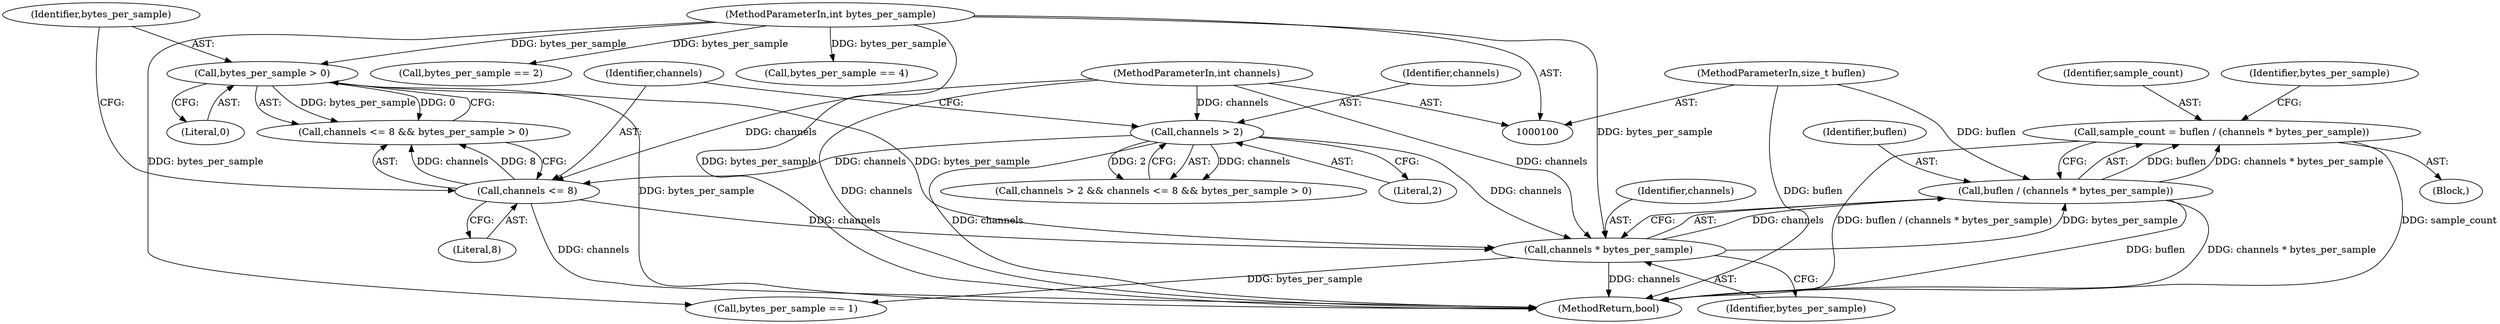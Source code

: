 digraph "0_Chrome_cfcce91cfc1a14a91a672ad0f052b86a5c1768a3_1@integer" {
"1000133" [label="(Call,sample_count = buflen / (channels * bytes_per_sample))"];
"1000135" [label="(Call,buflen / (channels * bytes_per_sample))"];
"1000102" [label="(MethodParameterIn,size_t buflen)"];
"1000137" [label="(Call,channels * bytes_per_sample)"];
"1000125" [label="(Call,channels <= 8)"];
"1000121" [label="(Call,channels > 2)"];
"1000103" [label="(MethodParameterIn,int channels)"];
"1000128" [label="(Call,bytes_per_sample > 0)"];
"1000104" [label="(MethodParameterIn,int bytes_per_sample)"];
"1000133" [label="(Call,sample_count = buflen / (channels * bytes_per_sample))"];
"1000124" [label="(Call,channels <= 8 && bytes_per_sample > 0)"];
"1000137" [label="(Call,channels * bytes_per_sample)"];
"1000128" [label="(Call,bytes_per_sample > 0)"];
"1000141" [label="(Call,bytes_per_sample == 1)"];
"1000134" [label="(Identifier,sample_count)"];
"1000123" [label="(Literal,2)"];
"1000125" [label="(Call,channels <= 8)"];
"1000230" [label="(MethodReturn,bool)"];
"1000142" [label="(Identifier,bytes_per_sample)"];
"1000120" [label="(Call,channels > 2 && channels <= 8 && bytes_per_sample > 0)"];
"1000129" [label="(Identifier,bytes_per_sample)"];
"1000171" [label="(Call,bytes_per_sample == 2)"];
"1000138" [label="(Identifier,channels)"];
"1000127" [label="(Literal,8)"];
"1000126" [label="(Identifier,channels)"];
"1000130" [label="(Literal,0)"];
"1000201" [label="(Call,bytes_per_sample == 4)"];
"1000135" [label="(Call,buflen / (channels * bytes_per_sample))"];
"1000103" [label="(MethodParameterIn,int channels)"];
"1000121" [label="(Call,channels > 2)"];
"1000139" [label="(Identifier,bytes_per_sample)"];
"1000102" [label="(MethodParameterIn,size_t buflen)"];
"1000122" [label="(Identifier,channels)"];
"1000131" [label="(Block,)"];
"1000104" [label="(MethodParameterIn,int bytes_per_sample)"];
"1000136" [label="(Identifier,buflen)"];
"1000133" -> "1000131"  [label="AST: "];
"1000133" -> "1000135"  [label="CFG: "];
"1000134" -> "1000133"  [label="AST: "];
"1000135" -> "1000133"  [label="AST: "];
"1000142" -> "1000133"  [label="CFG: "];
"1000133" -> "1000230"  [label="DDG: sample_count"];
"1000133" -> "1000230"  [label="DDG: buflen / (channels * bytes_per_sample)"];
"1000135" -> "1000133"  [label="DDG: buflen"];
"1000135" -> "1000133"  [label="DDG: channels * bytes_per_sample"];
"1000135" -> "1000137"  [label="CFG: "];
"1000136" -> "1000135"  [label="AST: "];
"1000137" -> "1000135"  [label="AST: "];
"1000135" -> "1000230"  [label="DDG: channels * bytes_per_sample"];
"1000135" -> "1000230"  [label="DDG: buflen"];
"1000102" -> "1000135"  [label="DDG: buflen"];
"1000137" -> "1000135"  [label="DDG: channels"];
"1000137" -> "1000135"  [label="DDG: bytes_per_sample"];
"1000102" -> "1000100"  [label="AST: "];
"1000102" -> "1000230"  [label="DDG: buflen"];
"1000137" -> "1000139"  [label="CFG: "];
"1000138" -> "1000137"  [label="AST: "];
"1000139" -> "1000137"  [label="AST: "];
"1000137" -> "1000230"  [label="DDG: channels"];
"1000125" -> "1000137"  [label="DDG: channels"];
"1000121" -> "1000137"  [label="DDG: channels"];
"1000103" -> "1000137"  [label="DDG: channels"];
"1000128" -> "1000137"  [label="DDG: bytes_per_sample"];
"1000104" -> "1000137"  [label="DDG: bytes_per_sample"];
"1000137" -> "1000141"  [label="DDG: bytes_per_sample"];
"1000125" -> "1000124"  [label="AST: "];
"1000125" -> "1000127"  [label="CFG: "];
"1000126" -> "1000125"  [label="AST: "];
"1000127" -> "1000125"  [label="AST: "];
"1000129" -> "1000125"  [label="CFG: "];
"1000124" -> "1000125"  [label="CFG: "];
"1000125" -> "1000230"  [label="DDG: channels"];
"1000125" -> "1000124"  [label="DDG: channels"];
"1000125" -> "1000124"  [label="DDG: 8"];
"1000121" -> "1000125"  [label="DDG: channels"];
"1000103" -> "1000125"  [label="DDG: channels"];
"1000121" -> "1000120"  [label="AST: "];
"1000121" -> "1000123"  [label="CFG: "];
"1000122" -> "1000121"  [label="AST: "];
"1000123" -> "1000121"  [label="AST: "];
"1000126" -> "1000121"  [label="CFG: "];
"1000120" -> "1000121"  [label="CFG: "];
"1000121" -> "1000230"  [label="DDG: channels"];
"1000121" -> "1000120"  [label="DDG: channels"];
"1000121" -> "1000120"  [label="DDG: 2"];
"1000103" -> "1000121"  [label="DDG: channels"];
"1000103" -> "1000100"  [label="AST: "];
"1000103" -> "1000230"  [label="DDG: channels"];
"1000128" -> "1000124"  [label="AST: "];
"1000128" -> "1000130"  [label="CFG: "];
"1000129" -> "1000128"  [label="AST: "];
"1000130" -> "1000128"  [label="AST: "];
"1000124" -> "1000128"  [label="CFG: "];
"1000128" -> "1000230"  [label="DDG: bytes_per_sample"];
"1000128" -> "1000124"  [label="DDG: bytes_per_sample"];
"1000128" -> "1000124"  [label="DDG: 0"];
"1000104" -> "1000128"  [label="DDG: bytes_per_sample"];
"1000104" -> "1000100"  [label="AST: "];
"1000104" -> "1000230"  [label="DDG: bytes_per_sample"];
"1000104" -> "1000141"  [label="DDG: bytes_per_sample"];
"1000104" -> "1000171"  [label="DDG: bytes_per_sample"];
"1000104" -> "1000201"  [label="DDG: bytes_per_sample"];
}
